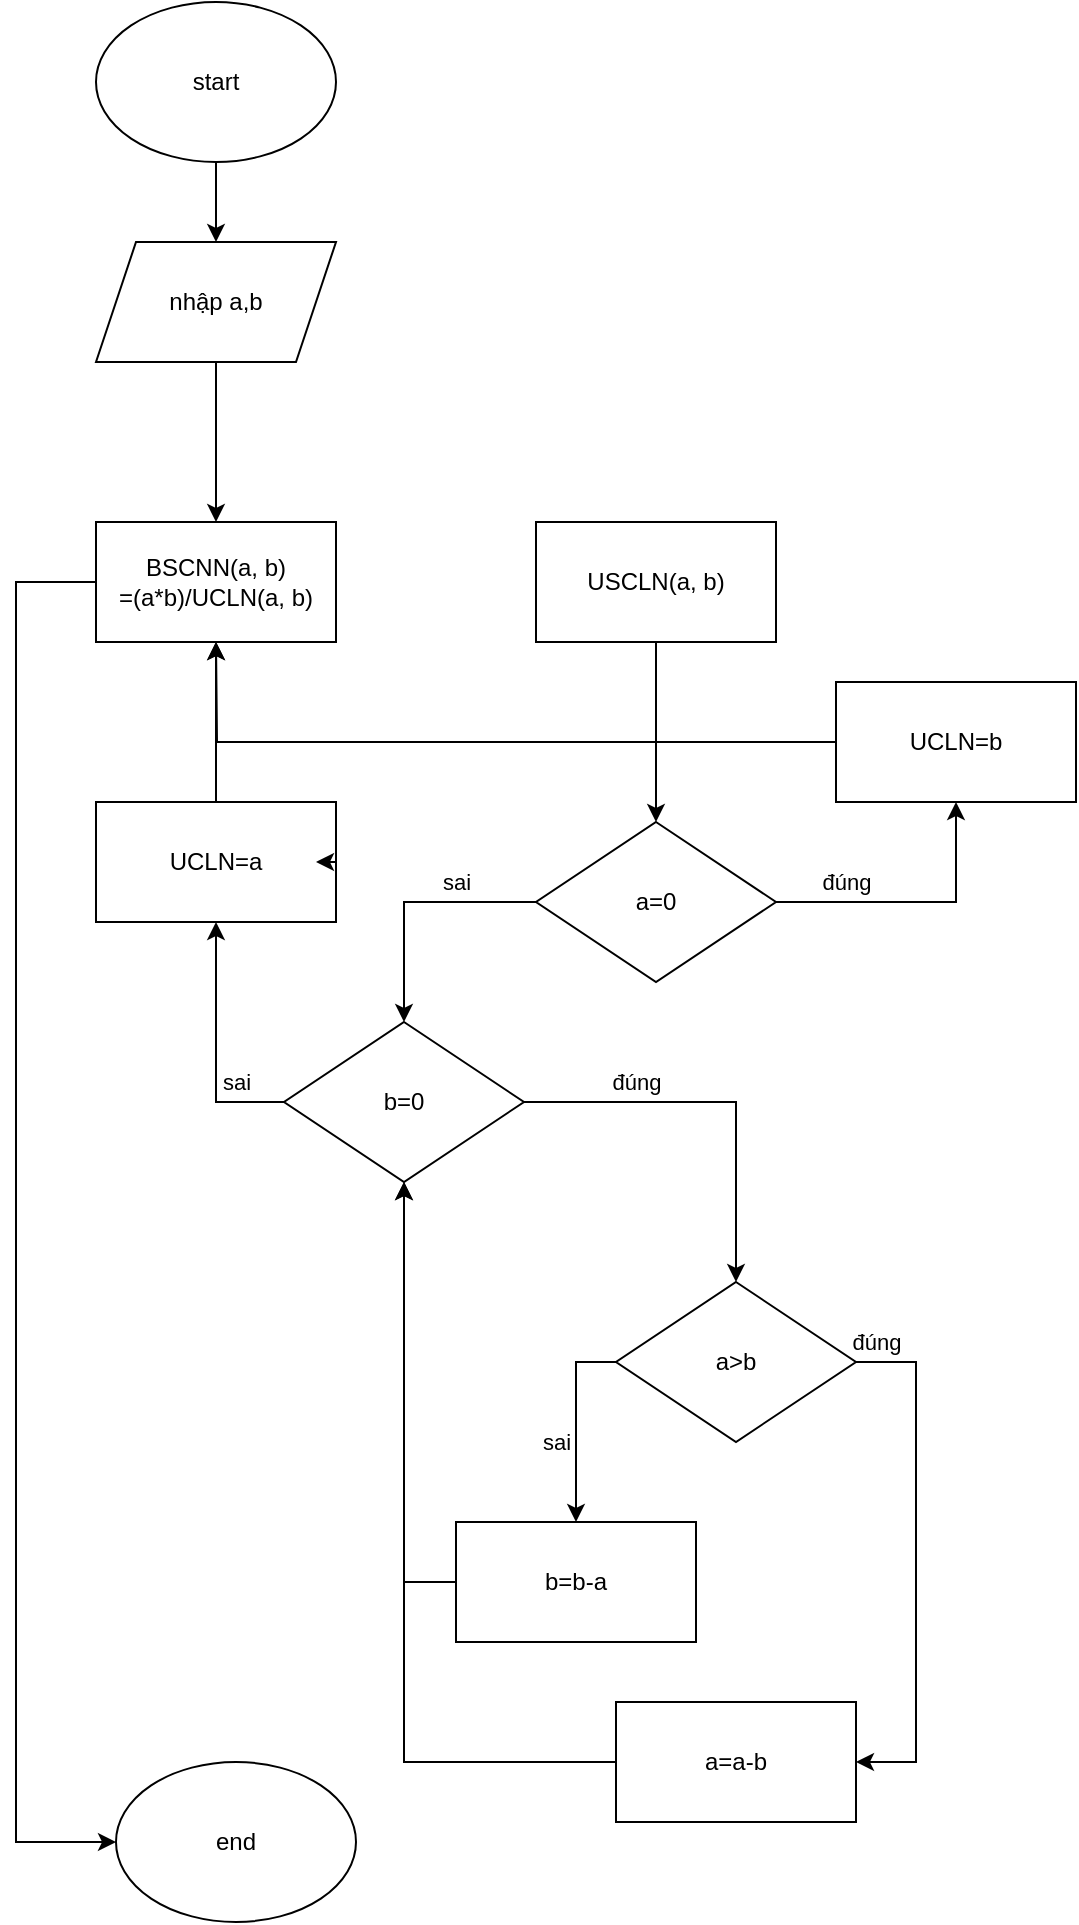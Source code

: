 <mxfile version="24.8.6">
  <diagram id="C5RBs43oDa-KdzZeNtuy" name="Page-1">
    <mxGraphModel dx="934" dy="860" grid="1" gridSize="10" guides="1" tooltips="1" connect="1" arrows="1" fold="1" page="1" pageScale="1" pageWidth="827" pageHeight="1169" math="0" shadow="0">
      <root>
        <mxCell id="WIyWlLk6GJQsqaUBKTNV-0" />
        <mxCell id="WIyWlLk6GJQsqaUBKTNV-1" parent="WIyWlLk6GJQsqaUBKTNV-0" />
        <mxCell id="4jHJnHa8E31KZmrwfcFX-2" value="" style="edgeStyle=orthogonalEdgeStyle;rounded=0;orthogonalLoop=1;jettySize=auto;html=1;" edge="1" parent="WIyWlLk6GJQsqaUBKTNV-1" source="4jHJnHa8E31KZmrwfcFX-0" target="4jHJnHa8E31KZmrwfcFX-1">
          <mxGeometry relative="1" as="geometry" />
        </mxCell>
        <mxCell id="4jHJnHa8E31KZmrwfcFX-0" value="start" style="ellipse;whiteSpace=wrap;html=1;" vertex="1" parent="WIyWlLk6GJQsqaUBKTNV-1">
          <mxGeometry x="320" y="40" width="120" height="80" as="geometry" />
        </mxCell>
        <mxCell id="4jHJnHa8E31KZmrwfcFX-4" value="" style="edgeStyle=orthogonalEdgeStyle;rounded=0;orthogonalLoop=1;jettySize=auto;html=1;" edge="1" parent="WIyWlLk6GJQsqaUBKTNV-1" source="4jHJnHa8E31KZmrwfcFX-1" target="4jHJnHa8E31KZmrwfcFX-3">
          <mxGeometry relative="1" as="geometry" />
        </mxCell>
        <mxCell id="4jHJnHa8E31KZmrwfcFX-1" value="nhập a,b" style="shape=parallelogram;perimeter=parallelogramPerimeter;whiteSpace=wrap;html=1;fixedSize=1;" vertex="1" parent="WIyWlLk6GJQsqaUBKTNV-1">
          <mxGeometry x="320" y="160" width="120" height="60" as="geometry" />
        </mxCell>
        <mxCell id="4jHJnHa8E31KZmrwfcFX-30" value="" style="edgeStyle=orthogonalEdgeStyle;rounded=0;orthogonalLoop=1;jettySize=auto;html=1;" edge="1" parent="WIyWlLk6GJQsqaUBKTNV-1" source="4jHJnHa8E31KZmrwfcFX-3" target="4jHJnHa8E31KZmrwfcFX-29">
          <mxGeometry relative="1" as="geometry">
            <Array as="points">
              <mxPoint x="280" y="330" />
              <mxPoint x="280" y="960" />
            </Array>
          </mxGeometry>
        </mxCell>
        <mxCell id="4jHJnHa8E31KZmrwfcFX-3" value="BSCNN(a, b)&lt;div&gt;=(a*b)/UCLN(a, b)&lt;/div&gt;" style="whiteSpace=wrap;html=1;" vertex="1" parent="WIyWlLk6GJQsqaUBKTNV-1">
          <mxGeometry x="320" y="300" width="120" height="60" as="geometry" />
        </mxCell>
        <mxCell id="4jHJnHa8E31KZmrwfcFX-36" style="edgeStyle=orthogonalEdgeStyle;rounded=0;orthogonalLoop=1;jettySize=auto;html=1;exitX=0.5;exitY=1;exitDx=0;exitDy=0;entryX=0.5;entryY=0;entryDx=0;entryDy=0;" edge="1" parent="WIyWlLk6GJQsqaUBKTNV-1" source="4jHJnHa8E31KZmrwfcFX-5" target="4jHJnHa8E31KZmrwfcFX-7">
          <mxGeometry relative="1" as="geometry">
            <Array as="points">
              <mxPoint x="600" y="390" />
              <mxPoint x="600" y="390" />
            </Array>
          </mxGeometry>
        </mxCell>
        <mxCell id="4jHJnHa8E31KZmrwfcFX-5" value="USCLN(a, b)" style="whiteSpace=wrap;html=1;" vertex="1" parent="WIyWlLk6GJQsqaUBKTNV-1">
          <mxGeometry x="540" y="300" width="120" height="60" as="geometry" />
        </mxCell>
        <mxCell id="4jHJnHa8E31KZmrwfcFX-10" value="đúng" style="edgeStyle=orthogonalEdgeStyle;rounded=0;orthogonalLoop=1;jettySize=auto;html=1;" edge="1" parent="WIyWlLk6GJQsqaUBKTNV-1" source="4jHJnHa8E31KZmrwfcFX-7" target="4jHJnHa8E31KZmrwfcFX-9">
          <mxGeometry x="-0.5" y="10" relative="1" as="geometry">
            <mxPoint as="offset" />
          </mxGeometry>
        </mxCell>
        <mxCell id="4jHJnHa8E31KZmrwfcFX-13" value="sai" style="edgeStyle=orthogonalEdgeStyle;rounded=0;orthogonalLoop=1;jettySize=auto;html=1;" edge="1" parent="WIyWlLk6GJQsqaUBKTNV-1" source="4jHJnHa8E31KZmrwfcFX-7" target="4jHJnHa8E31KZmrwfcFX-12">
          <mxGeometry x="-0.365" y="-10" relative="1" as="geometry">
            <mxPoint as="offset" />
          </mxGeometry>
        </mxCell>
        <mxCell id="4jHJnHa8E31KZmrwfcFX-7" value="a=0" style="rhombus;whiteSpace=wrap;html=1;" vertex="1" parent="WIyWlLk6GJQsqaUBKTNV-1">
          <mxGeometry x="540" y="450" width="120" height="80" as="geometry" />
        </mxCell>
        <mxCell id="4jHJnHa8E31KZmrwfcFX-39" style="edgeStyle=orthogonalEdgeStyle;rounded=0;orthogonalLoop=1;jettySize=auto;html=1;exitX=0;exitY=0.5;exitDx=0;exitDy=0;" edge="1" parent="WIyWlLk6GJQsqaUBKTNV-1" source="4jHJnHa8E31KZmrwfcFX-9">
          <mxGeometry relative="1" as="geometry">
            <mxPoint x="380" y="360" as="targetPoint" />
          </mxGeometry>
        </mxCell>
        <mxCell id="4jHJnHa8E31KZmrwfcFX-9" value="UCLN=b" style="whiteSpace=wrap;html=1;" vertex="1" parent="WIyWlLk6GJQsqaUBKTNV-1">
          <mxGeometry x="690" y="380" width="120" height="60" as="geometry" />
        </mxCell>
        <mxCell id="4jHJnHa8E31KZmrwfcFX-15" value="đúng" style="edgeStyle=orthogonalEdgeStyle;rounded=0;orthogonalLoop=1;jettySize=auto;html=1;" edge="1" parent="WIyWlLk6GJQsqaUBKTNV-1" source="4jHJnHa8E31KZmrwfcFX-12" target="4jHJnHa8E31KZmrwfcFX-14">
          <mxGeometry x="-0.429" y="10" relative="1" as="geometry">
            <mxPoint as="offset" />
          </mxGeometry>
        </mxCell>
        <mxCell id="4jHJnHa8E31KZmrwfcFX-23" value="sai" style="edgeStyle=orthogonalEdgeStyle;rounded=0;orthogonalLoop=1;jettySize=auto;html=1;" edge="1" parent="WIyWlLk6GJQsqaUBKTNV-1" source="4jHJnHa8E31KZmrwfcFX-12" target="4jHJnHa8E31KZmrwfcFX-22">
          <mxGeometry x="-0.613" y="-10" relative="1" as="geometry">
            <Array as="points">
              <mxPoint x="380" y="590" />
            </Array>
            <mxPoint as="offset" />
          </mxGeometry>
        </mxCell>
        <mxCell id="4jHJnHa8E31KZmrwfcFX-12" value="b=0" style="rhombus;whiteSpace=wrap;html=1;" vertex="1" parent="WIyWlLk6GJQsqaUBKTNV-1">
          <mxGeometry x="414" y="550" width="120" height="80" as="geometry" />
        </mxCell>
        <mxCell id="4jHJnHa8E31KZmrwfcFX-17" value="sai" style="edgeStyle=orthogonalEdgeStyle;rounded=0;orthogonalLoop=1;jettySize=auto;html=1;" edge="1" parent="WIyWlLk6GJQsqaUBKTNV-1" source="4jHJnHa8E31KZmrwfcFX-14" target="4jHJnHa8E31KZmrwfcFX-16">
          <mxGeometry x="0.2" y="-10" relative="1" as="geometry">
            <Array as="points">
              <mxPoint x="560" y="720" />
            </Array>
            <mxPoint as="offset" />
          </mxGeometry>
        </mxCell>
        <mxCell id="4jHJnHa8E31KZmrwfcFX-19" value="đúng" style="edgeStyle=orthogonalEdgeStyle;rounded=0;orthogonalLoop=1;jettySize=auto;html=1;" edge="1" parent="WIyWlLk6GJQsqaUBKTNV-1" source="4jHJnHa8E31KZmrwfcFX-14" target="4jHJnHa8E31KZmrwfcFX-18">
          <mxGeometry x="-0.923" y="10" relative="1" as="geometry">
            <Array as="points">
              <mxPoint x="730" y="720" />
              <mxPoint x="730" y="920" />
            </Array>
            <mxPoint as="offset" />
          </mxGeometry>
        </mxCell>
        <mxCell id="4jHJnHa8E31KZmrwfcFX-14" value="a&amp;gt;b" style="rhombus;whiteSpace=wrap;html=1;" vertex="1" parent="WIyWlLk6GJQsqaUBKTNV-1">
          <mxGeometry x="580" y="680" width="120" height="80" as="geometry" />
        </mxCell>
        <mxCell id="4jHJnHa8E31KZmrwfcFX-21" style="edgeStyle=orthogonalEdgeStyle;rounded=0;orthogonalLoop=1;jettySize=auto;html=1;exitX=0;exitY=0.5;exitDx=0;exitDy=0;entryX=0.5;entryY=1;entryDx=0;entryDy=0;" edge="1" parent="WIyWlLk6GJQsqaUBKTNV-1" source="4jHJnHa8E31KZmrwfcFX-16" target="4jHJnHa8E31KZmrwfcFX-12">
          <mxGeometry relative="1" as="geometry" />
        </mxCell>
        <mxCell id="4jHJnHa8E31KZmrwfcFX-16" value="b=b-a" style="whiteSpace=wrap;html=1;" vertex="1" parent="WIyWlLk6GJQsqaUBKTNV-1">
          <mxGeometry x="500" y="800" width="120" height="60" as="geometry" />
        </mxCell>
        <mxCell id="4jHJnHa8E31KZmrwfcFX-20" style="edgeStyle=orthogonalEdgeStyle;rounded=0;orthogonalLoop=1;jettySize=auto;html=1;exitX=0;exitY=0.5;exitDx=0;exitDy=0;entryX=0.5;entryY=1;entryDx=0;entryDy=0;" edge="1" parent="WIyWlLk6GJQsqaUBKTNV-1" source="4jHJnHa8E31KZmrwfcFX-18" target="4jHJnHa8E31KZmrwfcFX-12">
          <mxGeometry relative="1" as="geometry" />
        </mxCell>
        <mxCell id="4jHJnHa8E31KZmrwfcFX-18" value="a=a-b" style="whiteSpace=wrap;html=1;" vertex="1" parent="WIyWlLk6GJQsqaUBKTNV-1">
          <mxGeometry x="580" y="890" width="120" height="60" as="geometry" />
        </mxCell>
        <mxCell id="4jHJnHa8E31KZmrwfcFX-38" style="edgeStyle=orthogonalEdgeStyle;rounded=0;orthogonalLoop=1;jettySize=auto;html=1;exitX=0.5;exitY=0;exitDx=0;exitDy=0;entryX=0.5;entryY=1;entryDx=0;entryDy=0;" edge="1" parent="WIyWlLk6GJQsqaUBKTNV-1" source="4jHJnHa8E31KZmrwfcFX-22" target="4jHJnHa8E31KZmrwfcFX-3">
          <mxGeometry relative="1" as="geometry" />
        </mxCell>
        <mxCell id="4jHJnHa8E31KZmrwfcFX-22" value="UCLN=a" style="whiteSpace=wrap;html=1;" vertex="1" parent="WIyWlLk6GJQsqaUBKTNV-1">
          <mxGeometry x="320" y="440" width="120" height="60" as="geometry" />
        </mxCell>
        <mxCell id="4jHJnHa8E31KZmrwfcFX-29" value="end" style="ellipse;whiteSpace=wrap;html=1;" vertex="1" parent="WIyWlLk6GJQsqaUBKTNV-1">
          <mxGeometry x="330" y="920" width="120" height="80" as="geometry" />
        </mxCell>
        <mxCell id="4jHJnHa8E31KZmrwfcFX-37" style="edgeStyle=orthogonalEdgeStyle;rounded=0;orthogonalLoop=1;jettySize=auto;html=1;exitX=1;exitY=0.5;exitDx=0;exitDy=0;entryX=0.917;entryY=0.498;entryDx=0;entryDy=0;entryPerimeter=0;" edge="1" parent="WIyWlLk6GJQsqaUBKTNV-1" source="4jHJnHa8E31KZmrwfcFX-22" target="4jHJnHa8E31KZmrwfcFX-22">
          <mxGeometry relative="1" as="geometry" />
        </mxCell>
      </root>
    </mxGraphModel>
  </diagram>
</mxfile>
